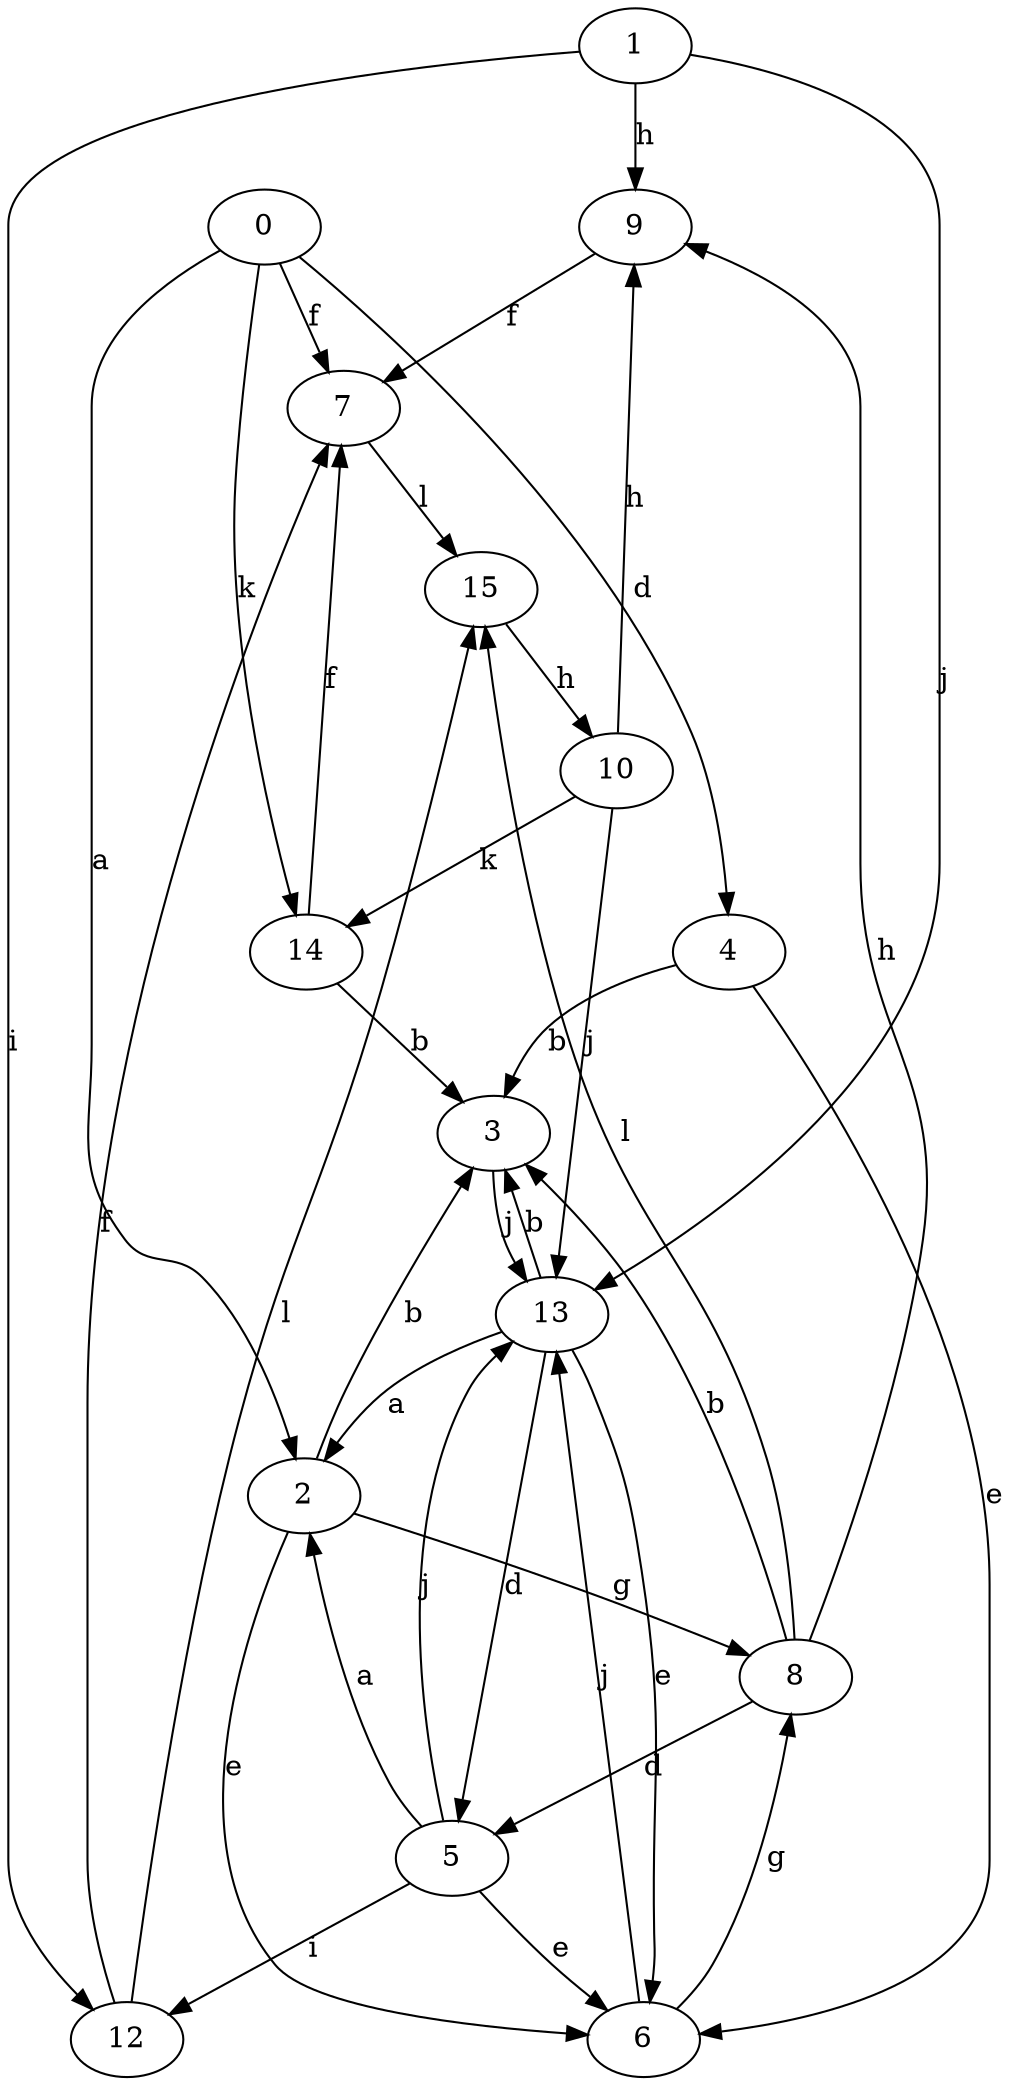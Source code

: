 strict digraph  {
1;
2;
3;
4;
5;
6;
7;
0;
8;
9;
10;
12;
13;
14;
15;
1 -> 9  [label=h];
1 -> 12  [label=i];
1 -> 13  [label=j];
2 -> 3  [label=b];
2 -> 6  [label=e];
2 -> 8  [label=g];
3 -> 13  [label=j];
4 -> 3  [label=b];
4 -> 6  [label=e];
5 -> 2  [label=a];
5 -> 6  [label=e];
5 -> 12  [label=i];
5 -> 13  [label=j];
6 -> 8  [label=g];
6 -> 13  [label=j];
7 -> 15  [label=l];
0 -> 2  [label=a];
0 -> 4  [label=d];
0 -> 7  [label=f];
0 -> 14  [label=k];
8 -> 3  [label=b];
8 -> 5  [label=d];
8 -> 9  [label=h];
8 -> 15  [label=l];
9 -> 7  [label=f];
10 -> 9  [label=h];
10 -> 13  [label=j];
10 -> 14  [label=k];
12 -> 7  [label=f];
12 -> 15  [label=l];
13 -> 2  [label=a];
13 -> 3  [label=b];
13 -> 5  [label=d];
13 -> 6  [label=e];
14 -> 3  [label=b];
14 -> 7  [label=f];
15 -> 10  [label=h];
}
